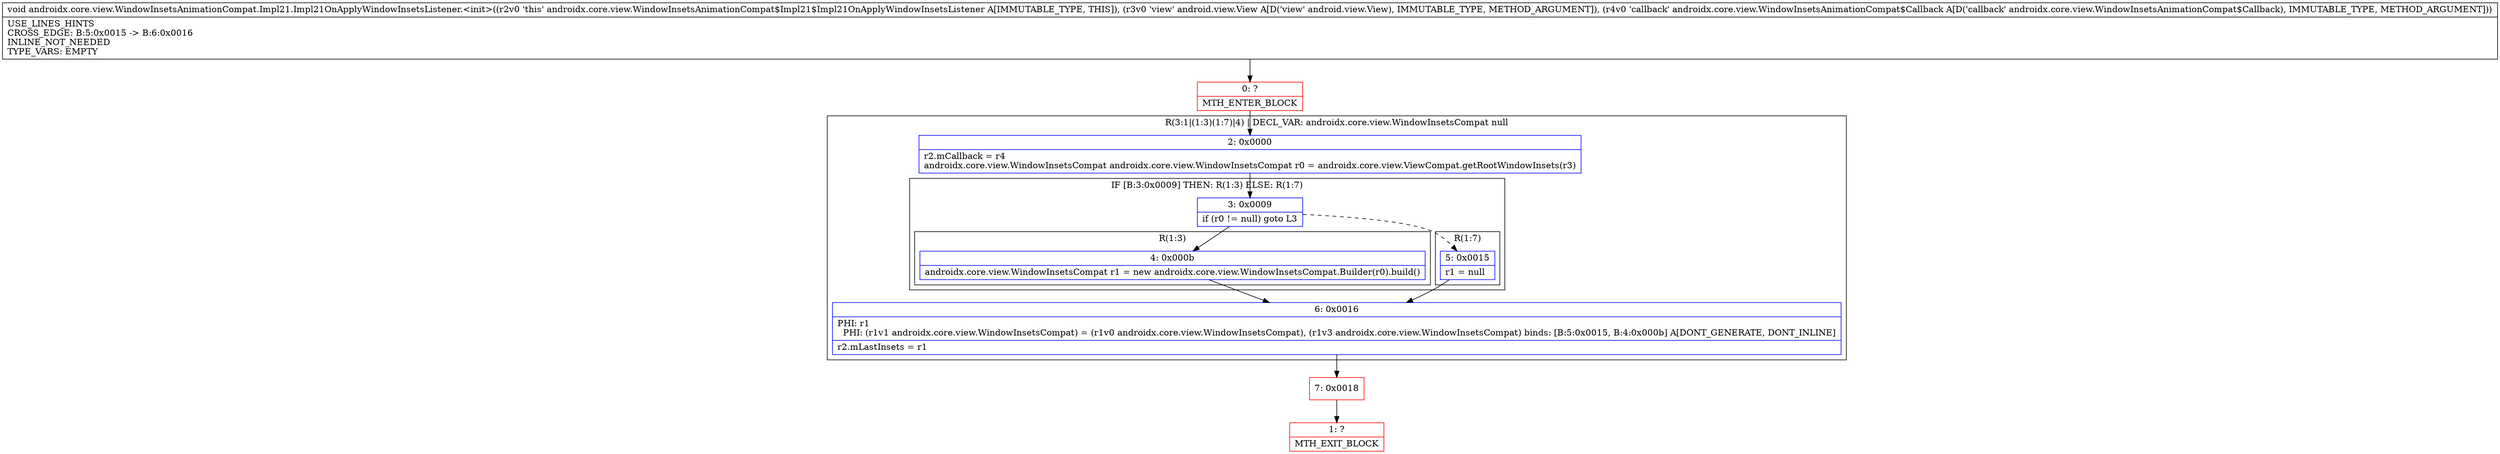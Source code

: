 digraph "CFG forandroidx.core.view.WindowInsetsAnimationCompat.Impl21.Impl21OnApplyWindowInsetsListener.\<init\>(Landroid\/view\/View;Landroidx\/core\/view\/WindowInsetsAnimationCompat$Callback;)V" {
subgraph cluster_Region_899113267 {
label = "R(3:1|(1:3)(1:7)|4) | DECL_VAR: androidx.core.view.WindowInsetsCompat null\l";
node [shape=record,color=blue];
Node_2 [shape=record,label="{2\:\ 0x0000|r2.mCallback = r4\landroidx.core.view.WindowInsetsCompat androidx.core.view.WindowInsetsCompat r0 = androidx.core.view.ViewCompat.getRootWindowInsets(r3)\l}"];
subgraph cluster_IfRegion_1158558690 {
label = "IF [B:3:0x0009] THEN: R(1:3) ELSE: R(1:7)";
node [shape=record,color=blue];
Node_3 [shape=record,label="{3\:\ 0x0009|if (r0 != null) goto L3\l}"];
subgraph cluster_Region_1596254738 {
label = "R(1:3)";
node [shape=record,color=blue];
Node_4 [shape=record,label="{4\:\ 0x000b|androidx.core.view.WindowInsetsCompat r1 = new androidx.core.view.WindowInsetsCompat.Builder(r0).build()\l}"];
}
subgraph cluster_Region_1444073715 {
label = "R(1:7)";
node [shape=record,color=blue];
Node_5 [shape=record,label="{5\:\ 0x0015|r1 = null\l}"];
}
}
Node_6 [shape=record,label="{6\:\ 0x0016|PHI: r1 \l  PHI: (r1v1 androidx.core.view.WindowInsetsCompat) = (r1v0 androidx.core.view.WindowInsetsCompat), (r1v3 androidx.core.view.WindowInsetsCompat) binds: [B:5:0x0015, B:4:0x000b] A[DONT_GENERATE, DONT_INLINE]\l|r2.mLastInsets = r1\l}"];
}
Node_0 [shape=record,color=red,label="{0\:\ ?|MTH_ENTER_BLOCK\l}"];
Node_7 [shape=record,color=red,label="{7\:\ 0x0018}"];
Node_1 [shape=record,color=red,label="{1\:\ ?|MTH_EXIT_BLOCK\l}"];
MethodNode[shape=record,label="{void androidx.core.view.WindowInsetsAnimationCompat.Impl21.Impl21OnApplyWindowInsetsListener.\<init\>((r2v0 'this' androidx.core.view.WindowInsetsAnimationCompat$Impl21$Impl21OnApplyWindowInsetsListener A[IMMUTABLE_TYPE, THIS]), (r3v0 'view' android.view.View A[D('view' android.view.View), IMMUTABLE_TYPE, METHOD_ARGUMENT]), (r4v0 'callback' androidx.core.view.WindowInsetsAnimationCompat$Callback A[D('callback' androidx.core.view.WindowInsetsAnimationCompat$Callback), IMMUTABLE_TYPE, METHOD_ARGUMENT]))  | USE_LINES_HINTS\lCROSS_EDGE: B:5:0x0015 \-\> B:6:0x0016\lINLINE_NOT_NEEDED\lTYPE_VARS: EMPTY\l}"];
MethodNode -> Node_0;Node_2 -> Node_3;
Node_3 -> Node_4;
Node_3 -> Node_5[style=dashed];
Node_4 -> Node_6;
Node_5 -> Node_6;
Node_6 -> Node_7;
Node_0 -> Node_2;
Node_7 -> Node_1;
}


